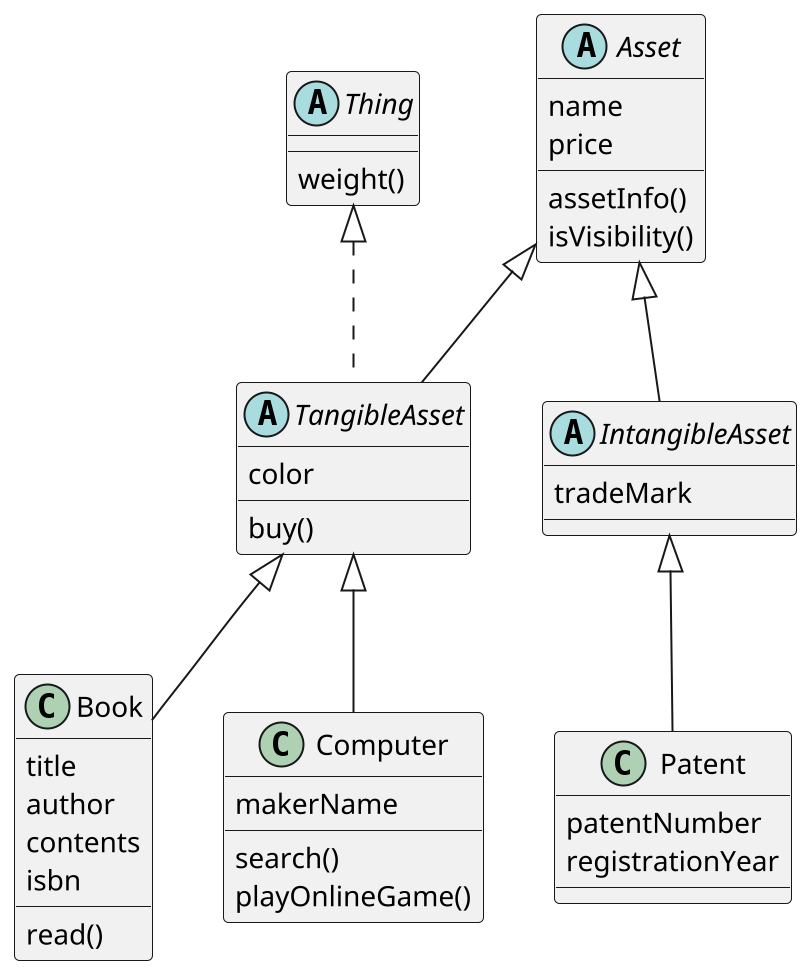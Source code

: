 @startuml
scale 2

abstract class Asset {
name
price
assetInfo()
isVisibility()
}

'interface'
abstract class Thing{
weight()
}

abstract class TangibleAsset extends Asset implements Thing {
color
buy()
}

abstract class IntangibleAsset extends Asset {
tradeMark
}

class Book extends TangibleAsset {
title
author
contents
isbn
read()
}

class Computer extends TangibleAsset {
makerName
search()
playOnlineGame()
}

class Patent extends IntangibleAsset {
patentNumber
registrationYear
}





@enduml